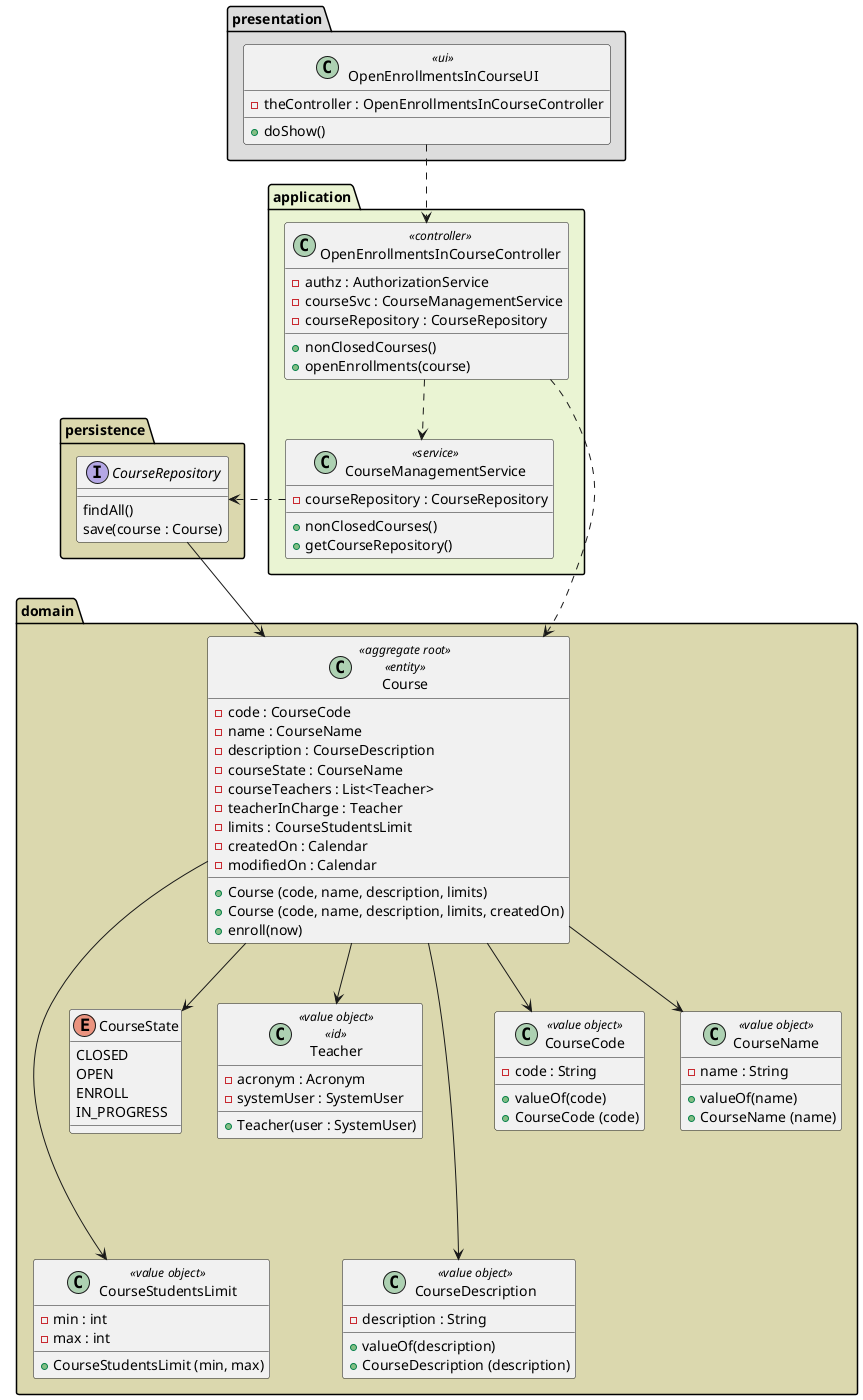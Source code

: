 @startuml
'https://plantuml.com/class-diagram

package "presentation" #DDDDDD{
    class OpenEnrollmentsInCourseUI <<ui>>{
    - theController : OpenEnrollmentsInCourseController
    + doShow()
    }
}



package "domain" #dbd8ae{


       
        class CourseStudentsLimit <<value object>> {
        -min : int
        -max : int
        +CourseStudentsLimit (min, max)
        }

        class Course <<aggregate root>> <<entity>>{
        - code : CourseCode
        - name : CourseName
        - description : CourseDescription
        - courseState : CourseName
        - courseTeachers : List<Teacher>
        - teacherInCharge : Teacher
        - limits : CourseStudentsLimit
        - createdOn : Calendar
        - modifiedOn : Calendar
        + Course (code, name, description, limits)
        + Course (code, name, description, limits, createdOn)
        + enroll(now)
        }

        enum CourseState{
        CLOSED
        OPEN
        ENROLL
        IN_PROGRESS
        }

        class Teacher <<value object>> <<id>>{
         -acronym : Acronym
         -systemUser : SystemUser
         +Teacher(user : SystemUser)
        }

        class CourseDescription <<value object>>{
        -description : String
        +valueOf(description)
        + CourseDescription (description)
        }

        class CourseCode <<value object>>{
        -code : String
        +valueOf(code)
        +CourseCode (code)
        }

        class CourseName<<value object>>{
        -name : String
         +valueOf(name)
        + CourseName (name)
        }


}
    package "persistence" #dbd8ae{
       interface CourseRepository{
       findAll()
       save(course : Course)
       }
    }
package "application" #eaf4d3{
    class OpenEnrollmentsInCourseController <<controller>>{
        - authz : AuthorizationService
        - courseSvc : CourseManagementService
        - courseRepository : CourseRepository
        + nonClosedCourses()
        + openEnrollments(course)
    }

    class CourseManagementService <<service>>{
         - courseRepository : CourseRepository
         + nonClosedCourses()
         + getCourseRepository()
    }

}


OpenEnrollmentsInCourseUI .-> OpenEnrollmentsInCourseController
OpenEnrollmentsInCourseController .-> CourseManagementService


Course --> CourseCode
Course ----> CourseDescription
Course --> Teacher
Course --> CourseName

Course --> CourseState

CourseManagementService .> CourseRepository

Course ----> CourseStudentsLimit
OpenEnrollmentsInCourseController .--> Course

CourseRepository --> Course

@enduml
